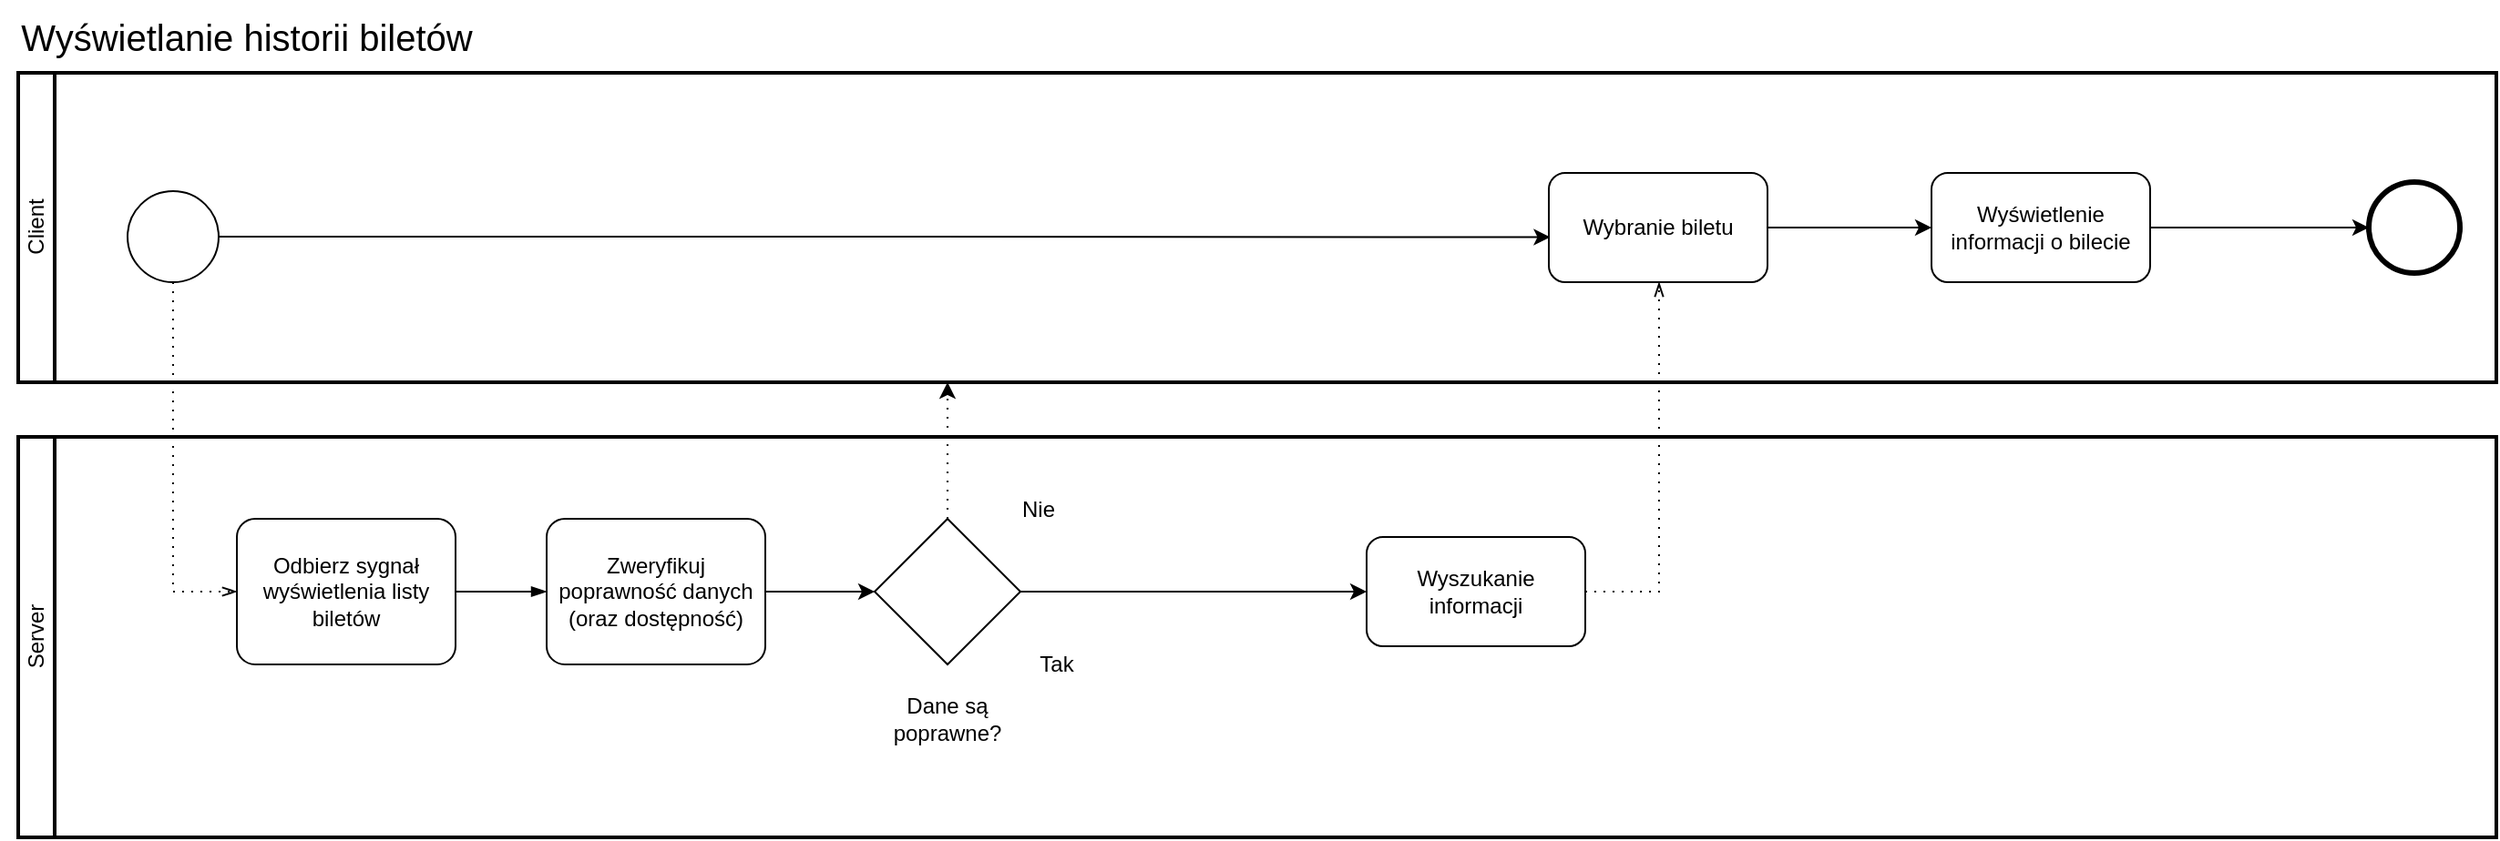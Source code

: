 <mxfile version="23.1.5" type="device">
  <diagram name="Page-1" id="2a216829-ef6e-dabb-86c1-c78162f3ba2b">
    <mxGraphModel dx="1687" dy="34" grid="1" gridSize="10" guides="1" tooltips="1" connect="1" arrows="1" fold="1" page="1" pageScale="1" pageWidth="850" pageHeight="1100" background="none" math="0" shadow="0">
      <root>
        <mxCell id="0" />
        <mxCell id="1" parent="0" />
        <mxCell id="TY_OEdblOaFYbeiEjfrg-1" value="Client" style="swimlane;html=1;startSize=20;fontStyle=0;collapsible=0;horizontal=0;swimlaneLine=1;swimlaneFillColor=#ffffff;strokeWidth=2;" parent="1" vertex="1">
          <mxGeometry x="40" y="1210" width="1360" height="170" as="geometry" />
        </mxCell>
        <mxCell id="mYptellAoVmBTrxYg4yY-3" style="edgeStyle=orthogonalEdgeStyle;rounded=0;orthogonalLoop=1;jettySize=auto;html=1;entryX=0.006;entryY=0.588;entryDx=0;entryDy=0;entryPerimeter=0;" parent="TY_OEdblOaFYbeiEjfrg-1" source="TY_OEdblOaFYbeiEjfrg-2" target="TY_OEdblOaFYbeiEjfrg-6" edge="1">
          <mxGeometry relative="1" as="geometry">
            <mxPoint x="450" y="90" as="targetPoint" />
            <Array as="points" />
          </mxGeometry>
        </mxCell>
        <mxCell id="TY_OEdblOaFYbeiEjfrg-2" value="" style="points=[[0.145,0.145,0],[0.5,0,0],[0.855,0.145,0],[1,0.5,0],[0.855,0.855,0],[0.5,1,0],[0.145,0.855,0],[0,0.5,0]];shape=mxgraph.bpmn.event;html=1;verticalLabelPosition=bottom;labelBackgroundColor=#ffffff;verticalAlign=top;align=center;perimeter=ellipsePerimeter;outlineConnect=0;aspect=fixed;outline=standard;symbol=general;" parent="TY_OEdblOaFYbeiEjfrg-1" vertex="1">
          <mxGeometry x="60" y="65" width="50" height="50" as="geometry" />
        </mxCell>
        <mxCell id="TY_OEdblOaFYbeiEjfrg-3" value="" style="points=[[0.145,0.145,0],[0.5,0,0],[0.855,0.145,0],[1,0.5,0],[0.855,0.855,0],[0.5,1,0],[0.145,0.855,0],[0,0.5,0]];shape=mxgraph.bpmn.event;html=1;verticalLabelPosition=bottom;labelBackgroundColor=#ffffff;verticalAlign=top;align=center;perimeter=ellipsePerimeter;outlineConnect=0;aspect=fixed;outline=end;symbol=terminate2;" parent="TY_OEdblOaFYbeiEjfrg-1" vertex="1">
          <mxGeometry x="1290" y="60" width="50" height="50" as="geometry" />
        </mxCell>
        <mxCell id="mYptellAoVmBTrxYg4yY-7" style="edgeStyle=orthogonalEdgeStyle;rounded=0;orthogonalLoop=1;jettySize=auto;html=1;entryX=0;entryY=0.5;entryDx=0;entryDy=0;" parent="TY_OEdblOaFYbeiEjfrg-1" source="TY_OEdblOaFYbeiEjfrg-6" target="TY_OEdblOaFYbeiEjfrg-65" edge="1">
          <mxGeometry relative="1" as="geometry" />
        </mxCell>
        <mxCell id="TY_OEdblOaFYbeiEjfrg-6" value="Wybranie biletu" style="rounded=1;whiteSpace=wrap;html=1;" parent="TY_OEdblOaFYbeiEjfrg-1" vertex="1">
          <mxGeometry x="840" y="55" width="120" height="60" as="geometry" />
        </mxCell>
        <mxCell id="mYptellAoVmBTrxYg4yY-13" style="edgeStyle=orthogonalEdgeStyle;rounded=0;orthogonalLoop=1;jettySize=auto;html=1;" parent="TY_OEdblOaFYbeiEjfrg-1" source="TY_OEdblOaFYbeiEjfrg-65" edge="1">
          <mxGeometry relative="1" as="geometry">
            <mxPoint x="1290" y="85.0" as="targetPoint" />
          </mxGeometry>
        </mxCell>
        <mxCell id="TY_OEdblOaFYbeiEjfrg-65" value="Wyświetlenie informacji o bilecie" style="rounded=1;whiteSpace=wrap;html=1;" parent="TY_OEdblOaFYbeiEjfrg-1" vertex="1">
          <mxGeometry x="1050" y="55" width="120" height="60" as="geometry" />
        </mxCell>
        <mxCell id="TY_OEdblOaFYbeiEjfrg-8" value="Server" style="swimlane;html=1;startSize=20;fontStyle=0;collapsible=0;horizontal=0;swimlaneLine=1;swimlaneFillColor=#ffffff;strokeWidth=2;" parent="1" vertex="1">
          <mxGeometry x="40" y="1410" width="1360" height="220" as="geometry" />
        </mxCell>
        <mxCell id="TY_OEdblOaFYbeiEjfrg-9" value="Odbierz sygnał wyświetlenia listy biletów" style="points=[[0.25,0,0],[0.5,0,0],[0.75,0,0],[1,0.25,0],[1,0.5,0],[1,0.75,0],[0.75,1,0],[0.5,1,0],[0.25,1,0],[0,0.75,0],[0,0.5,0],[0,0.25,0]];shape=mxgraph.bpmn.task;whiteSpace=wrap;rectStyle=rounded;size=10;taskMarker=abstract;" parent="TY_OEdblOaFYbeiEjfrg-8" vertex="1">
          <mxGeometry x="120" y="45" width="120" height="80" as="geometry" />
        </mxCell>
        <mxCell id="YZydvTA5SXgu-J4wYPDz-13" style="edgeStyle=orthogonalEdgeStyle;rounded=0;orthogonalLoop=1;jettySize=auto;html=1;entryX=0;entryY=0.5;entryDx=0;entryDy=0;" edge="1" parent="TY_OEdblOaFYbeiEjfrg-8" source="TY_OEdblOaFYbeiEjfrg-11" target="YZydvTA5SXgu-J4wYPDz-7">
          <mxGeometry relative="1" as="geometry" />
        </mxCell>
        <mxCell id="TY_OEdblOaFYbeiEjfrg-11" value="Zweryfikuj poprawność danych (oraz dostępność)" style="points=[[0.25,0,0],[0.5,0,0],[0.75,0,0],[1,0.25,0],[1,0.5,0],[1,0.75,0],[0.75,1,0],[0.5,1,0],[0.25,1,0],[0,0.75,0],[0,0.5,0],[0,0.25,0]];shape=mxgraph.bpmn.task;whiteSpace=wrap;rectStyle=rounded;size=10;taskMarker=abstract;" parent="TY_OEdblOaFYbeiEjfrg-8" vertex="1">
          <mxGeometry x="290" y="45" width="120" height="80" as="geometry" />
        </mxCell>
        <mxCell id="TY_OEdblOaFYbeiEjfrg-12" value="" style="edgeStyle=elbowEdgeStyle;fontSize=12;html=1;endArrow=blockThin;endFill=1;rounded=0;exitX=1;exitY=0.5;exitDx=0;exitDy=0;exitPerimeter=0;entryX=0;entryY=0.5;entryDx=0;entryDy=0;entryPerimeter=0;" parent="TY_OEdblOaFYbeiEjfrg-8" source="TY_OEdblOaFYbeiEjfrg-9" target="TY_OEdblOaFYbeiEjfrg-11" edge="1">
          <mxGeometry width="160" relative="1" as="geometry">
            <mxPoint x="300" y="10" as="sourcePoint" />
            <mxPoint x="460" y="10" as="targetPoint" />
          </mxGeometry>
        </mxCell>
        <mxCell id="TY_OEdblOaFYbeiEjfrg-73" value="Wyszukanie informacji" style="rounded=1;whiteSpace=wrap;html=1;" parent="TY_OEdblOaFYbeiEjfrg-8" vertex="1">
          <mxGeometry x="740" y="55" width="120" height="60" as="geometry" />
        </mxCell>
        <mxCell id="YZydvTA5SXgu-J4wYPDz-17" style="edgeStyle=orthogonalEdgeStyle;rounded=0;orthogonalLoop=1;jettySize=auto;html=1;" edge="1" parent="TY_OEdblOaFYbeiEjfrg-8" source="YZydvTA5SXgu-J4wYPDz-7" target="TY_OEdblOaFYbeiEjfrg-73">
          <mxGeometry relative="1" as="geometry" />
        </mxCell>
        <mxCell id="YZydvTA5SXgu-J4wYPDz-7" value="" style="rhombus;whiteSpace=wrap;html=1;" vertex="1" parent="TY_OEdblOaFYbeiEjfrg-8">
          <mxGeometry x="470" y="45" width="80" height="80" as="geometry" />
        </mxCell>
        <mxCell id="YZydvTA5SXgu-J4wYPDz-10" value="Nie" style="text;html=1;align=center;verticalAlign=middle;whiteSpace=wrap;rounded=0;" vertex="1" parent="TY_OEdblOaFYbeiEjfrg-8">
          <mxGeometry x="530" y="25" width="60" height="30" as="geometry" />
        </mxCell>
        <mxCell id="YZydvTA5SXgu-J4wYPDz-9" value="Tak" style="text;html=1;align=center;verticalAlign=middle;whiteSpace=wrap;rounded=0;" vertex="1" parent="TY_OEdblOaFYbeiEjfrg-8">
          <mxGeometry x="540" y="110" width="60" height="30" as="geometry" />
        </mxCell>
        <mxCell id="YZydvTA5SXgu-J4wYPDz-8" value="Dane są poprawne?" style="text;html=1;align=center;verticalAlign=middle;whiteSpace=wrap;rounded=0;" vertex="1" parent="TY_OEdblOaFYbeiEjfrg-8">
          <mxGeometry x="480" y="140" width="60" height="30" as="geometry" />
        </mxCell>
        <mxCell id="TY_OEdblOaFYbeiEjfrg-40" value="&lt;span style=&quot;font-size: 20px;&quot;&gt;Wyświetlanie historii biletów&lt;/span&gt;" style="text;html=1;align=center;verticalAlign=middle;resizable=0;points=[];autosize=1;strokeColor=none;fillColor=none;" parent="1" vertex="1">
          <mxGeometry x="30" y="1170" width="270" height="40" as="geometry" />
        </mxCell>
        <mxCell id="TY_OEdblOaFYbeiEjfrg-41" value="" style="edgeStyle=elbowEdgeStyle;fontSize=12;html=1;endFill=0;startFill=0;endSize=6;startSize=6;dashed=1;dashPattern=1 4;endArrow=openThin;startArrow=none;rounded=0;entryX=0;entryY=0.5;entryDx=0;entryDy=0;entryPerimeter=0;exitX=0.5;exitY=1;exitDx=0;exitDy=0;exitPerimeter=0;" parent="1" source="TY_OEdblOaFYbeiEjfrg-2" target="TY_OEdblOaFYbeiEjfrg-9" edge="1">
          <mxGeometry width="160" relative="1" as="geometry">
            <mxPoint x="340" y="1530" as="sourcePoint" />
            <mxPoint x="500" y="1530" as="targetPoint" />
            <Array as="points">
              <mxPoint x="125" y="1410" />
            </Array>
          </mxGeometry>
        </mxCell>
        <mxCell id="YZydvTA5SXgu-J4wYPDz-12" style="edgeStyle=orthogonalEdgeStyle;rounded=0;orthogonalLoop=1;jettySize=auto;html=1;dashed=1;dashPattern=1 4;exitX=0.5;exitY=0;exitDx=0;exitDy=0;" edge="1" parent="1" source="YZydvTA5SXgu-J4wYPDz-7">
          <mxGeometry relative="1" as="geometry">
            <mxPoint x="509.97" y="1455" as="sourcePoint" />
            <mxPoint x="550" y="1380" as="targetPoint" />
            <Array as="points">
              <mxPoint x="550" y="1440" />
              <mxPoint x="550" y="1440" />
            </Array>
          </mxGeometry>
        </mxCell>
        <mxCell id="mYptellAoVmBTrxYg4yY-12" value="" style="edgeStyle=elbowEdgeStyle;fontSize=12;html=1;endFill=0;startFill=0;endSize=6;startSize=6;dashed=1;dashPattern=1 4;endArrow=openThin;startArrow=none;rounded=0;exitX=1;exitY=0.5;exitDx=0;exitDy=0;" parent="1" source="TY_OEdblOaFYbeiEjfrg-73" edge="1">
          <mxGeometry width="160" relative="1" as="geometry">
            <mxPoint x="690" y="1495" as="sourcePoint" />
            <mxPoint x="940.1" y="1325" as="targetPoint" />
            <Array as="points">
              <mxPoint x="940.5" y="1495" />
            </Array>
          </mxGeometry>
        </mxCell>
      </root>
    </mxGraphModel>
  </diagram>
</mxfile>
